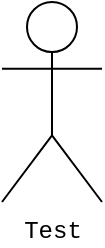 <mxfile version="24.8.4">
  <diagram name="Page-1" id="uAnHzjbpZ2lJhK9UbQNe">
    <mxGraphModel dx="1591" dy="819" grid="1" gridSize="10" guides="1" tooltips="1" connect="1" arrows="1" fold="1" page="1" pageScale="1" pageWidth="827" pageHeight="1169" math="0" shadow="0">
      <root>
        <mxCell id="0" />
        <mxCell id="1" parent="0" />
        <mxCell id="NfIRLBMHop-lKGPx7cqq-2" value="&lt;div&gt;&lt;font face=&quot;Courier New&quot;&gt;Test&lt;/font&gt;&lt;/div&gt;" style="shape=umlActor;verticalLabelPosition=bottom;verticalAlign=top;html=1;outlineConnect=0;" vertex="1" parent="1">
          <mxGeometry x="120" y="180" width="50" height="100" as="geometry" />
        </mxCell>
      </root>
    </mxGraphModel>
  </diagram>
</mxfile>
